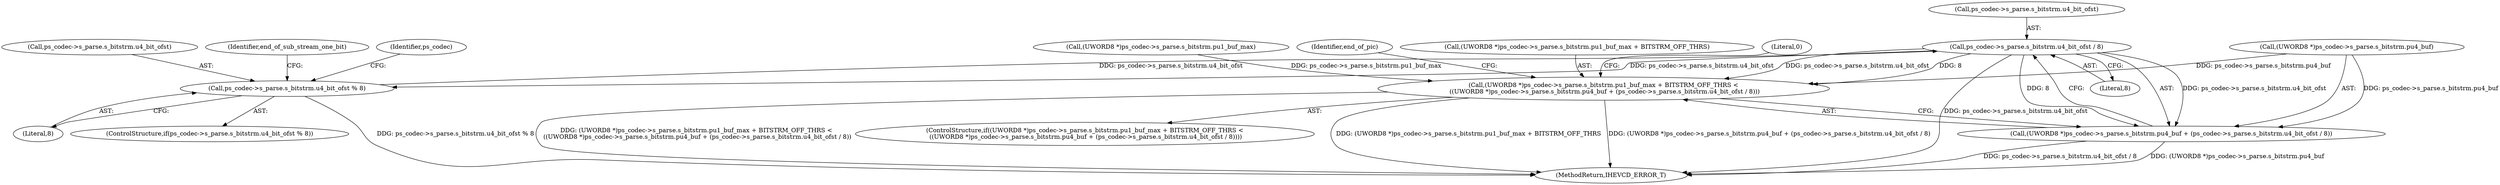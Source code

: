 digraph "0_Android_2b9fb0c2074d370a254b35e2489de2d94943578d@pointer" {
"1004871" [label="(Call,ps_codec->s_parse.s_bitstrm.u4_bit_ofst / 8)"];
"1002567" [label="(Call,ps_codec->s_parse.s_bitstrm.u4_bit_ofst % 8)"];
"1004871" [label="(Call,ps_codec->s_parse.s_bitstrm.u4_bit_ofst / 8)"];
"1004849" [label="(Call,(UWORD8 *)ps_codec->s_parse.s_bitstrm.pu1_buf_max + BITSTRM_OFF_THRS <\n ((UWORD8 *)ps_codec->s_parse.s_bitstrm.pu4_buf + (ps_codec->s_parse.s_bitstrm.u4_bit_ofst / 8)))"];
"1004861" [label="(Call,(UWORD8 *)ps_codec->s_parse.s_bitstrm.pu4_buf + (ps_codec->s_parse.s_bitstrm.u4_bit_ofst / 8))"];
"1004872" [label="(Call,ps_codec->s_parse.s_bitstrm.u4_bit_ofst)"];
"1004861" [label="(Call,(UWORD8 *)ps_codec->s_parse.s_bitstrm.pu4_buf + (ps_codec->s_parse.s_bitstrm.u4_bit_ofst / 8))"];
"1004891" [label="(Identifier,end_of_pic)"];
"1004850" [label="(Call,(UWORD8 *)ps_codec->s_parse.s_bitstrm.pu1_buf_max + BITSTRM_OFF_THRS)"];
"1004879" [label="(Literal,8)"];
"1002568" [label="(Call,ps_codec->s_parse.s_bitstrm.u4_bit_ofst)"];
"1002584" [label="(Identifier,end_of_sub_stream_one_bit)"];
"1004849" [label="(Call,(UWORD8 *)ps_codec->s_parse.s_bitstrm.pu1_buf_max + BITSTRM_OFF_THRS <\n ((UWORD8 *)ps_codec->s_parse.s_bitstrm.pu4_buf + (ps_codec->s_parse.s_bitstrm.u4_bit_ofst / 8)))"];
"1004862" [label="(Call,(UWORD8 *)ps_codec->s_parse.s_bitstrm.pu4_buf)"];
"1002566" [label="(ControlStructure,if(ps_codec->s_parse.s_bitstrm.u4_bit_ofst % 8))"];
"1004883" [label="(Literal,0)"];
"1002567" [label="(Call,ps_codec->s_parse.s_bitstrm.u4_bit_ofst % 8)"];
"1004848" [label="(ControlStructure,if((UWORD8 *)ps_codec->s_parse.s_bitstrm.pu1_buf_max + BITSTRM_OFF_THRS <\n ((UWORD8 *)ps_codec->s_parse.s_bitstrm.pu4_buf + (ps_codec->s_parse.s_bitstrm.u4_bit_ofst / 8))))"];
"1005291" [label="(MethodReturn,IHEVCD_ERROR_T)"];
"1004851" [label="(Call,(UWORD8 *)ps_codec->s_parse.s_bitstrm.pu1_buf_max)"];
"1004871" [label="(Call,ps_codec->s_parse.s_bitstrm.u4_bit_ofst / 8)"];
"1002575" [label="(Literal,8)"];
"1002580" [label="(Identifier,ps_codec)"];
"1004871" -> "1004861"  [label="AST: "];
"1004871" -> "1004879"  [label="CFG: "];
"1004872" -> "1004871"  [label="AST: "];
"1004879" -> "1004871"  [label="AST: "];
"1004861" -> "1004871"  [label="CFG: "];
"1004871" -> "1005291"  [label="DDG: ps_codec->s_parse.s_bitstrm.u4_bit_ofst"];
"1004871" -> "1002567"  [label="DDG: ps_codec->s_parse.s_bitstrm.u4_bit_ofst"];
"1004871" -> "1004849"  [label="DDG: ps_codec->s_parse.s_bitstrm.u4_bit_ofst"];
"1004871" -> "1004849"  [label="DDG: 8"];
"1004871" -> "1004861"  [label="DDG: ps_codec->s_parse.s_bitstrm.u4_bit_ofst"];
"1004871" -> "1004861"  [label="DDG: 8"];
"1002567" -> "1004871"  [label="DDG: ps_codec->s_parse.s_bitstrm.u4_bit_ofst"];
"1002567" -> "1002566"  [label="AST: "];
"1002567" -> "1002575"  [label="CFG: "];
"1002568" -> "1002567"  [label="AST: "];
"1002575" -> "1002567"  [label="AST: "];
"1002580" -> "1002567"  [label="CFG: "];
"1002584" -> "1002567"  [label="CFG: "];
"1002567" -> "1005291"  [label="DDG: ps_codec->s_parse.s_bitstrm.u4_bit_ofst % 8"];
"1004849" -> "1004848"  [label="AST: "];
"1004849" -> "1004861"  [label="CFG: "];
"1004850" -> "1004849"  [label="AST: "];
"1004861" -> "1004849"  [label="AST: "];
"1004883" -> "1004849"  [label="CFG: "];
"1004891" -> "1004849"  [label="CFG: "];
"1004849" -> "1005291"  [label="DDG: (UWORD8 *)ps_codec->s_parse.s_bitstrm.pu1_buf_max + BITSTRM_OFF_THRS <\n ((UWORD8 *)ps_codec->s_parse.s_bitstrm.pu4_buf + (ps_codec->s_parse.s_bitstrm.u4_bit_ofst / 8))"];
"1004849" -> "1005291"  [label="DDG: (UWORD8 *)ps_codec->s_parse.s_bitstrm.pu1_buf_max + BITSTRM_OFF_THRS"];
"1004849" -> "1005291"  [label="DDG: (UWORD8 *)ps_codec->s_parse.s_bitstrm.pu4_buf + (ps_codec->s_parse.s_bitstrm.u4_bit_ofst / 8)"];
"1004851" -> "1004849"  [label="DDG: ps_codec->s_parse.s_bitstrm.pu1_buf_max"];
"1004862" -> "1004849"  [label="DDG: ps_codec->s_parse.s_bitstrm.pu4_buf"];
"1004862" -> "1004861"  [label="AST: "];
"1004861" -> "1005291"  [label="DDG: (UWORD8 *)ps_codec->s_parse.s_bitstrm.pu4_buf"];
"1004861" -> "1005291"  [label="DDG: ps_codec->s_parse.s_bitstrm.u4_bit_ofst / 8"];
"1004862" -> "1004861"  [label="DDG: ps_codec->s_parse.s_bitstrm.pu4_buf"];
}
